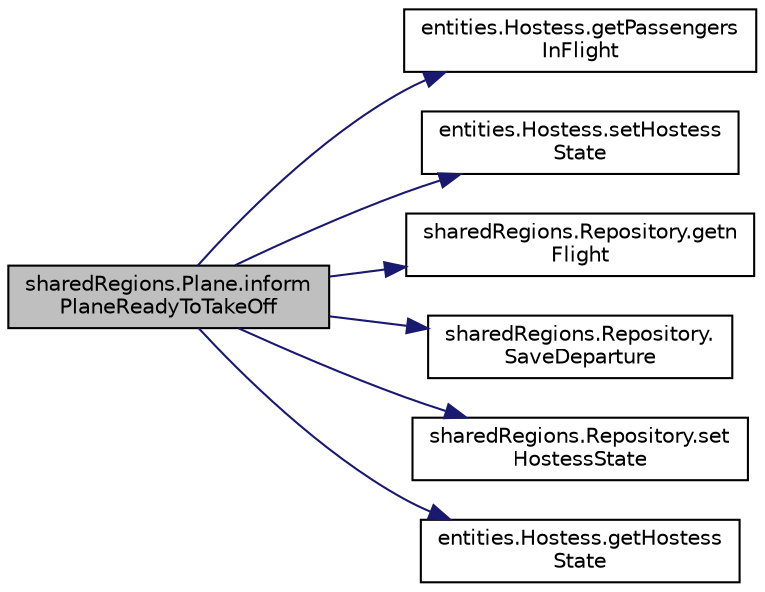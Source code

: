 digraph "sharedRegions.Plane.informPlaneReadyToTakeOff"
{
  edge [fontname="Helvetica",fontsize="10",labelfontname="Helvetica",labelfontsize="10"];
  node [fontname="Helvetica",fontsize="10",shape=record];
  rankdir="LR";
  Node38 [label="sharedRegions.Plane.inform\lPlaneReadyToTakeOff",height=0.2,width=0.4,color="black", fillcolor="grey75", style="filled", fontcolor="black"];
  Node38 -> Node39 [color="midnightblue",fontsize="10",style="solid",fontname="Helvetica"];
  Node39 [label="entities.Hostess.getPassengers\lInFlight",height=0.2,width=0.4,color="black", fillcolor="white", style="filled",URL="$classentities_1_1_hostess.html#af9d14239c4536df5a3975700d4c853fb"];
  Node38 -> Node40 [color="midnightblue",fontsize="10",style="solid",fontname="Helvetica"];
  Node40 [label="entities.Hostess.setHostess\lState",height=0.2,width=0.4,color="black", fillcolor="white", style="filled",URL="$classentities_1_1_hostess.html#ade5532fba6e9d58853c575ded4006507"];
  Node38 -> Node41 [color="midnightblue",fontsize="10",style="solid",fontname="Helvetica"];
  Node41 [label="sharedRegions.Repository.getn\lFlight",height=0.2,width=0.4,color="black", fillcolor="white", style="filled",URL="$classshared_regions_1_1_repository.html#a7b00c4a1f9c60c34b87c9106eb7908c4"];
  Node38 -> Node42 [color="midnightblue",fontsize="10",style="solid",fontname="Helvetica"];
  Node42 [label="sharedRegions.Repository.\lSaveDeparture",height=0.2,width=0.4,color="black", fillcolor="white", style="filled",URL="$classshared_regions_1_1_repository.html#a62d61843e1213324bf579c3db5c2fe96"];
  Node38 -> Node43 [color="midnightblue",fontsize="10",style="solid",fontname="Helvetica"];
  Node43 [label="sharedRegions.Repository.set\lHostessState",height=0.2,width=0.4,color="black", fillcolor="white", style="filled",URL="$classshared_regions_1_1_repository.html#aac95a1347f2c12608593f45eb3e7cbdd"];
  Node38 -> Node44 [color="midnightblue",fontsize="10",style="solid",fontname="Helvetica"];
  Node44 [label="entities.Hostess.getHostess\lState",height=0.2,width=0.4,color="black", fillcolor="white", style="filled",URL="$classentities_1_1_hostess.html#acee3f8042f80e5252e6ed73255117d4e"];
}
